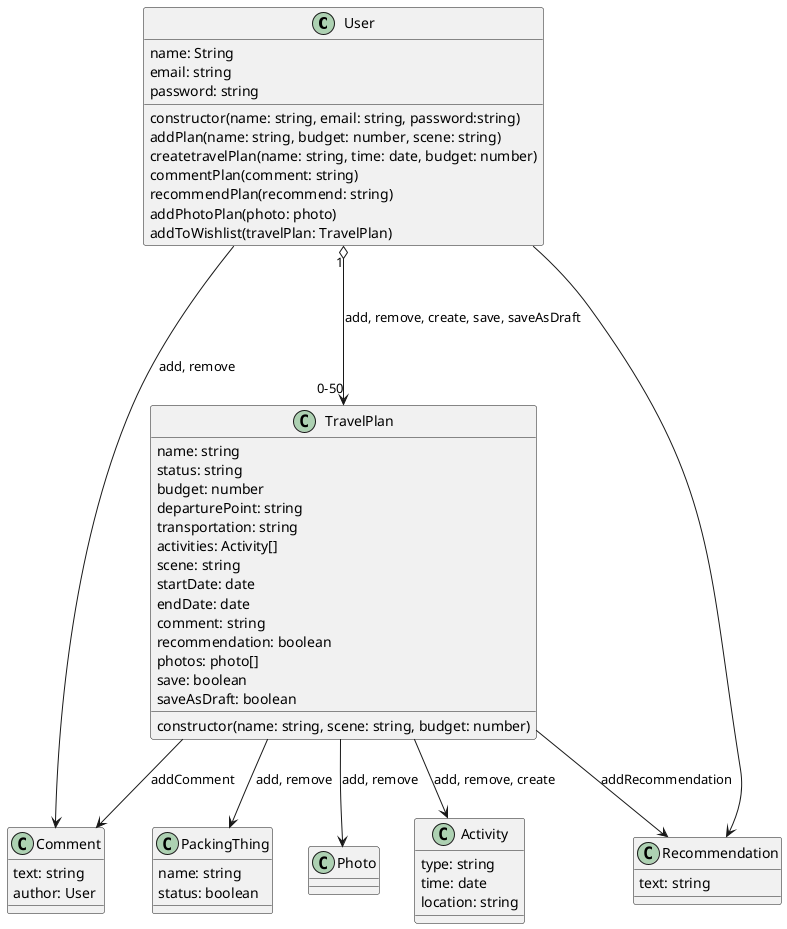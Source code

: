 @startuml travelPlan class diagram 
class User {
  name: String 
  email: string 
  password: string
  constructor(name: string, email: string, password:string)
  addPlan(name: string, budget: number, scene: string)
  createtravelPlan(name: string, time: date, budget: number)
  commentPlan(comment: string)
  recommendPlan(recommend: string)
  addPhotoPlan(photo: photo)
  addToWishlist(travelPlan: TravelPlan)
}

class TravelPlan {
  name: string 
  status: string
  budget: number
  departurePoint: string
  transportation: string
  activities: Activity[]
  scene: string
  startDate: date
  endDate: date
  comment: string
  recommendation: boolean
  photos: photo[]
  save: boolean 
  saveAsDraft: boolean 

  constructor(name: string, scene: string, budget: number)

}

class Comment{
  text: string
  author: User
}

class Recommendation {
  text: string
}

class Photo {
  
}

class Activity {
  type: string
  time: date
  location: string
}

class PackingThing {
  name: string
  status: boolean

}

User "1" o---> "0-50" TravelPlan : add, remove, create, save, saveAsDraft
TravelPlan --> Activity : add, remove, create
TravelPlan --> PackingThing : add, remove
TravelPlan --> Comment : addComment
TravelPlan --> Recommendation : addRecommendation
TravelPlan --> Photo : add, remove
User --> Comment : add, remove
User ---> Recommendation

@enduml
